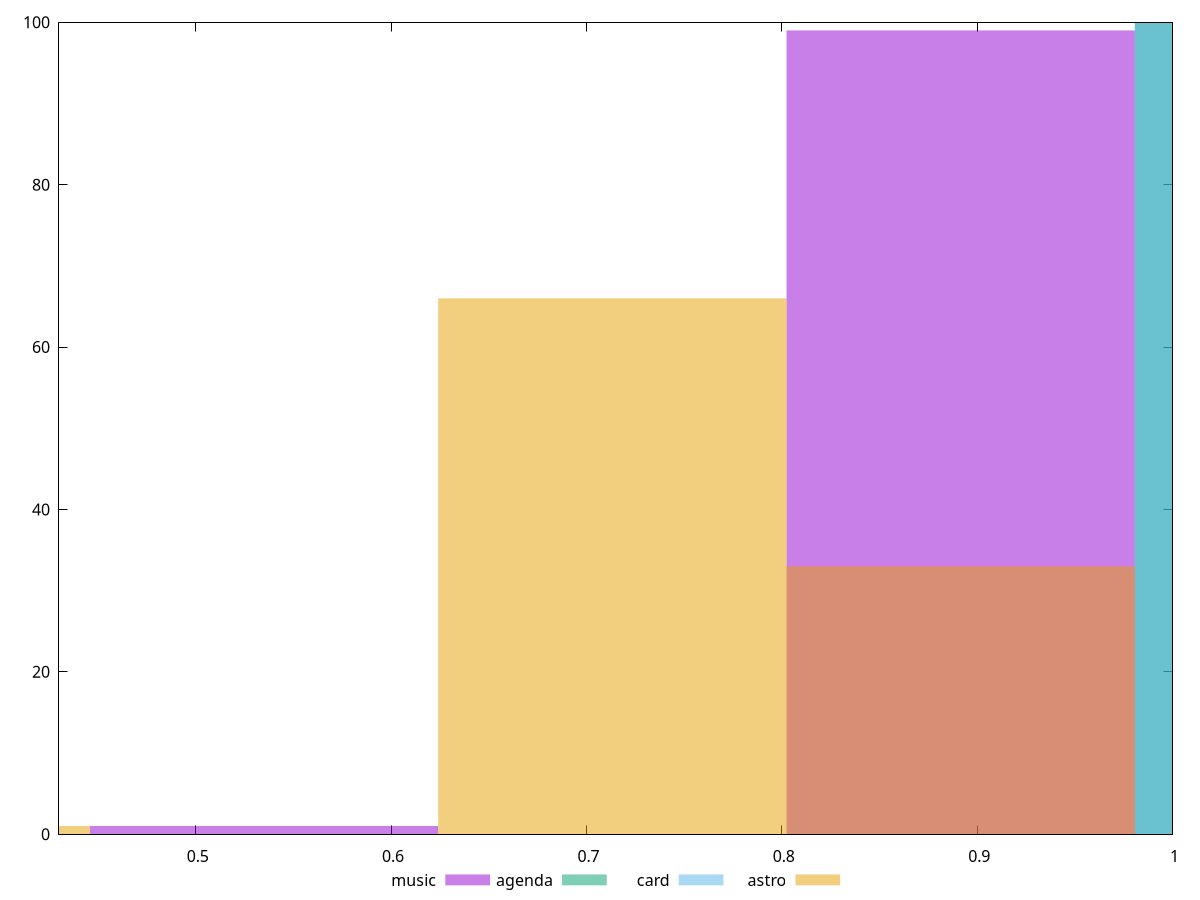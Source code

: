 reset

$music <<EOF
0.5349451872162361 1
0.8915753120270602 99
EOF

$agenda <<EOF
1.0698903744324721 100
EOF

$card <<EOF
1.0698903744324721 100
EOF

$astro <<EOF
0.35663012481082407 1
0.7132602496216481 66
0.8915753120270602 33
EOF

set key outside below
set boxwidth 0.17831506240541203
set xrange [0.43:1]
set yrange [0:100]
set trange [0:100]
set style fill transparent solid 0.5 noborder
set terminal svg size 640, 520 enhanced background rgb 'white'
set output "reports/report_00032_2021-02-25T10-28-15.087Z/total-blocking-time/comparison/histogram/all_score.svg"

plot $music title "music" with boxes, \
     $agenda title "agenda" with boxes, \
     $card title "card" with boxes, \
     $astro title "astro" with boxes

reset
